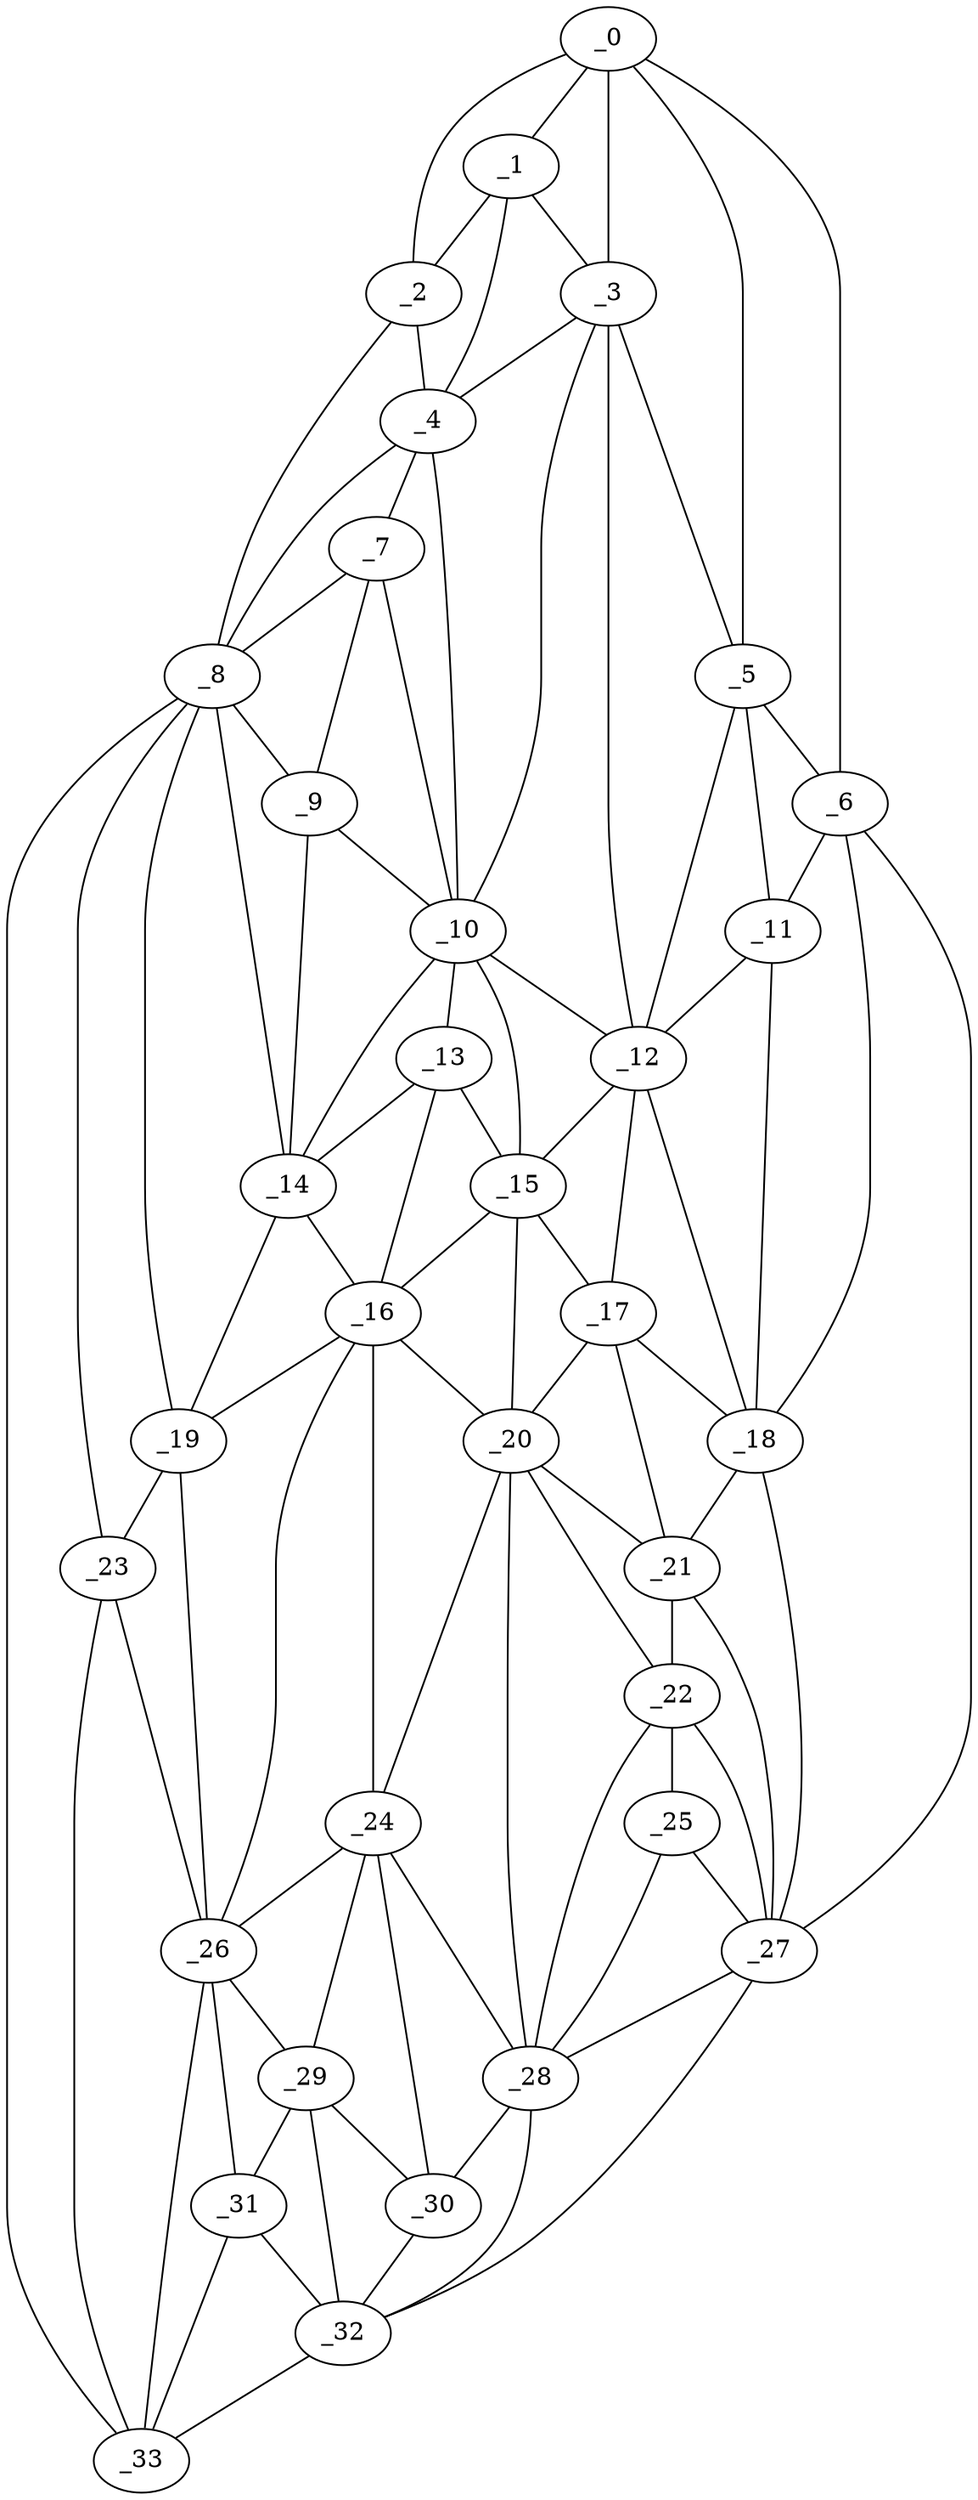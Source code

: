graph "obj32__225.gxl" {
	_0	 [x=19,
		y=30];
	_1	 [x=28,
		y=29];
	_0 -- _1	 [valence=2];
	_2	 [x=29,
		y=18];
	_0 -- _2	 [valence=1];
	_3	 [x=33,
		y=37];
	_0 -- _3	 [valence=1];
	_5	 [x=45,
		y=95];
	_0 -- _5	 [valence=1];
	_6	 [x=48,
		y=115];
	_0 -- _6	 [valence=1];
	_1 -- _2	 [valence=2];
	_1 -- _3	 [valence=2];
	_4	 [x=41,
		y=34];
	_1 -- _4	 [valence=2];
	_2 -- _4	 [valence=1];
	_8	 [x=54,
		y=15];
	_2 -- _8	 [valence=1];
	_3 -- _4	 [valence=1];
	_3 -- _5	 [valence=2];
	_10	 [x=59,
		y=46];
	_3 -- _10	 [valence=2];
	_12	 [x=61,
		y=77];
	_3 -- _12	 [valence=2];
	_7	 [x=49,
		y=35];
	_4 -- _7	 [valence=2];
	_4 -- _8	 [valence=2];
	_4 -- _10	 [valence=2];
	_5 -- _6	 [valence=2];
	_11	 [x=60,
		y=109];
	_5 -- _11	 [valence=2];
	_5 -- _12	 [valence=2];
	_6 -- _11	 [valence=2];
	_18	 [x=84,
		y=107];
	_6 -- _18	 [valence=1];
	_27	 [x=107,
		y=108];
	_6 -- _27	 [valence=1];
	_7 -- _8	 [valence=2];
	_9	 [x=59,
		y=32];
	_7 -- _9	 [valence=2];
	_7 -- _10	 [valence=2];
	_8 -- _9	 [valence=2];
	_14	 [x=69,
		y=37];
	_8 -- _14	 [valence=2];
	_19	 [x=89,
		y=33];
	_8 -- _19	 [valence=2];
	_23	 [x=98,
		y=32];
	_8 -- _23	 [valence=2];
	_33	 [x=124,
		y=41];
	_8 -- _33	 [valence=1];
	_9 -- _10	 [valence=2];
	_9 -- _14	 [valence=2];
	_10 -- _12	 [valence=2];
	_13	 [x=66,
		y=46];
	_10 -- _13	 [valence=1];
	_10 -- _14	 [valence=2];
	_15	 [x=76,
		y=67];
	_10 -- _15	 [valence=1];
	_11 -- _12	 [valence=2];
	_11 -- _18	 [valence=2];
	_12 -- _15	 [valence=1];
	_17	 [x=84,
		y=76];
	_12 -- _17	 [valence=2];
	_12 -- _18	 [valence=2];
	_13 -- _14	 [valence=2];
	_13 -- _15	 [valence=2];
	_16	 [x=81,
		y=53];
	_13 -- _16	 [valence=1];
	_14 -- _16	 [valence=1];
	_14 -- _19	 [valence=1];
	_15 -- _16	 [valence=2];
	_15 -- _17	 [valence=2];
	_20	 [x=90,
		y=75];
	_15 -- _20	 [valence=2];
	_16 -- _19	 [valence=1];
	_16 -- _20	 [valence=1];
	_24	 [x=101,
		y=73];
	_16 -- _24	 [valence=1];
	_26	 [x=105,
		y=51];
	_16 -- _26	 [valence=2];
	_17 -- _18	 [valence=1];
	_17 -- _20	 [valence=2];
	_21	 [x=90,
		y=106];
	_17 -- _21	 [valence=2];
	_18 -- _21	 [valence=2];
	_18 -- _27	 [valence=2];
	_19 -- _23	 [valence=2];
	_19 -- _26	 [valence=1];
	_20 -- _21	 [valence=2];
	_22	 [x=96,
		y=105];
	_20 -- _22	 [valence=2];
	_20 -- _24	 [valence=1];
	_28	 [x=109,
		y=91];
	_20 -- _28	 [valence=1];
	_21 -- _22	 [valence=1];
	_21 -- _27	 [valence=2];
	_25	 [x=101,
		y=105];
	_22 -- _25	 [valence=2];
	_22 -- _27	 [valence=2];
	_22 -- _28	 [valence=2];
	_23 -- _26	 [valence=2];
	_23 -- _33	 [valence=2];
	_24 -- _26	 [valence=2];
	_24 -- _28	 [valence=2];
	_29	 [x=121,
		y=65];
	_24 -- _29	 [valence=2];
	_30	 [x=121,
		y=80];
	_24 -- _30	 [valence=2];
	_25 -- _27	 [valence=2];
	_25 -- _28	 [valence=1];
	_26 -- _29	 [valence=1];
	_31	 [x=122,
		y=54];
	_26 -- _31	 [valence=2];
	_26 -- _33	 [valence=1];
	_27 -- _28	 [valence=2];
	_32	 [x=122,
		y=84];
	_27 -- _32	 [valence=1];
	_28 -- _30	 [valence=1];
	_28 -- _32	 [valence=2];
	_29 -- _30	 [valence=1];
	_29 -- _31	 [valence=2];
	_29 -- _32	 [valence=1];
	_30 -- _32	 [valence=2];
	_31 -- _32	 [valence=2];
	_31 -- _33	 [valence=2];
	_32 -- _33	 [valence=1];
}
